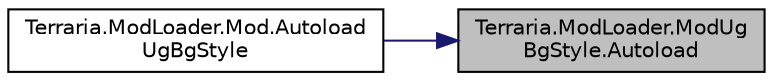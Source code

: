 digraph "Terraria.ModLoader.ModUgBgStyle.Autoload"
{
 // LATEX_PDF_SIZE
  edge [fontname="Helvetica",fontsize="10",labelfontname="Helvetica",labelfontsize="10"];
  node [fontname="Helvetica",fontsize="10",shape=record];
  rankdir="RL";
  Node1 [label="Terraria.ModLoader.ModUg\lBgStyle.Autoload",height=0.2,width=0.4,color="black", fillcolor="grey75", style="filled", fontcolor="black",tooltip="Allows you to automatically add a ModUgBgStyle instead of using Mod.AddUgBgStyle. Return true to allo..."];
  Node1 -> Node2 [dir="back",color="midnightblue",fontsize="10",style="solid",fontname="Helvetica"];
  Node2 [label="Terraria.ModLoader.Mod.Autoload\lUgBgStyle",height=0.2,width=0.4,color="black", fillcolor="white", style="filled",URL="$class_terraria_1_1_mod_loader_1_1_mod.html#abb0e41afb3cb3fbea7bab4735ad0319c",tooltip=" "];
}
